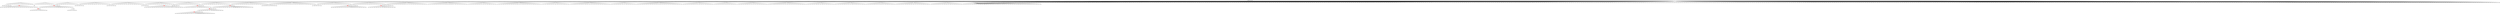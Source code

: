 digraph g {
	"59" -> "60";
	"60" [label="17"];
	"56" -> "57";
	"57" [color=indianred1, style=filled, label="27"];
	"55" -> "56";
	"56" [label="21"];
	"50" -> "51";
	"51" [color=indianred1, style=filled, label="48"];
	"49" -> "50";
	"50" [label="5"];
	"47" -> "48";
	"48" [label="33"];
	"46" -> "47";
	"47" [label="26"];
	"45" -> "46";
	"46" [label="42"];
	"45" -> "49";
	"49" [color=indianred1, style=filled, label="43"];
	"44" -> "45";
	"45" [label="48"];
	"42" -> "43";
	"43" [label="31"];
	"40" -> "41";
	"41" [label="45"];
	"37" -> "38";
	"38" [label="14"];
	"35" -> "36";
	"36" [color=indianred1, style=filled, label="11"];
	"34" -> "35";
	"35" [label="30"];
	"30" -> "31";
	"31" [color=indianred1, style=filled, label="9"];
	"29" -> "30";
	"30" [label="8"];
	"26" -> "27";
	"27" [color=indianred1, style=filled, label="4"];
	"25" -> "26";
	"26" [label="3"];
	"24" -> "25";
	"25" [color=indianred1, style=filled, label="38"];
	"23" -> "24";
	"24" [label="4"];
	"22" -> "23";
	"23" [color=indianred1, style=filled, label="16"];
	"21" -> "22";
	"22" [label="38"];
	"17" -> "18";
	"18" [label="39"];
	"11" -> "12";
	"12" [label="1"];
	"7" -> "8";
	"8" [color=indianred1, style=filled, label="46"];
	"6" -> "7";
	"7" [label="12"];
	"3" -> "4";
	"4" [color=indianred1, style=filled, label="13"];
	"2" -> "3";
	"3" [label="35"];
	"0" -> "1";
	"1" [label="44"];
	"0" -> "2";
	"2" [label="13"];
	"0" -> "5";
	"5" [label="28"];
	"0" -> "6";
	"6" [label="46"];
	"0" -> "9";
	"9" [label="19"];
	"0" -> "10";
	"10" [label="37"];
	"0" -> "11";
	"11" [label="22"];
	"0" -> "13";
	"13" [label="23"];
	"0" -> "14";
	"14" [label="34"];
	"0" -> "15";
	"15" [label="32"];
	"0" -> "16";
	"16" [label="24"];
	"0" -> "17";
	"17" [label="7"];
	"0" -> "19";
	"19" [label="20"];
	"0" -> "20";
	"20" [label="36"];
	"0" -> "21";
	"21" [label="16"];
	"0" -> "28";
	"28" [label="10"];
	"0" -> "29";
	"29" [label="9"];
	"0" -> "32";
	"32" [label="15"];
	"0" -> "33";
	"33" [label="6"];
	"0" -> "34";
	"34" [label="11"];
	"0" -> "37";
	"37" [label="41"];
	"0" -> "39";
	"39" [label="40"];
	"0" -> "40";
	"40" [label="25"];
	"0" -> "42";
	"42" [label="29"];
	"0" -> "44";
	"44" [label="43"];
	"0" -> "52";
	"52" [label="2"];
	"0" -> "53";
	"53" [label="49"];
	"0" -> "54";
	"54" [label="47"];
	"0" -> "55";
	"55" [label="27"];
	"0" -> "58";
	"58" [label="18"];
	"0" -> "59";
	"59" [label="50"];
	"0" [label="germline"];
	"0" -> "cell1";
	"cell1" [shape=box];
	"0" -> "cell2";
	"cell2" [shape=box];
	"49" -> "cell3";
	"cell3" [shape=box];
	"0" -> "cell4";
	"cell4" [shape=box];
	"20" -> "cell5";
	"cell5" [shape=box];
	"0" -> "cell6";
	"cell6" [shape=box];
	"13" -> "cell7";
	"cell7" [shape=box];
	"0" -> "cell8";
	"cell8" [shape=box];
	"0" -> "cell9";
	"cell9" [shape=box];
	"23" -> "cell10";
	"cell10" [shape=box];
	"10" -> "cell11";
	"cell11" [shape=box];
	"5" -> "cell12";
	"cell12" [shape=box];
	"9" -> "cell13";
	"cell13" [shape=box];
	"51" -> "cell14";
	"cell14" [shape=box];
	"0" -> "cell15";
	"cell15" [shape=box];
	"14" -> "cell16";
	"cell16" [shape=box];
	"34" -> "cell17";
	"cell17" [shape=box];
	"0" -> "cell18";
	"cell18" [shape=box];
	"53" -> "cell19";
	"cell19" [shape=box];
	"7" -> "cell20";
	"cell20" [shape=box];
	"0" -> "cell21";
	"cell21" [shape=box];
	"51" -> "cell22";
	"cell22" [shape=box];
	"0" -> "cell23";
	"cell23" [shape=box];
	"52" -> "cell24";
	"cell24" [shape=box];
	"0" -> "cell25";
	"cell25" [shape=box];
	"0" -> "cell26";
	"cell26" [shape=box];
	"0" -> "cell27";
	"cell27" [shape=box];
	"15" -> "cell28";
	"cell28" [shape=box];
	"0" -> "cell29";
	"cell29" [shape=box];
	"16" -> "cell30";
	"cell30" [shape=box];
	"39" -> "cell31";
	"cell31" [shape=box];
	"0" -> "cell32";
	"cell32" [shape=box];
	"33" -> "cell33";
	"cell33" [shape=box];
	"54" -> "cell34";
	"cell34" [shape=box];
	"0" -> "cell35";
	"cell35" [shape=box];
	"0" -> "cell36";
	"cell36" [shape=box];
	"0" -> "cell37";
	"cell37" [shape=box];
	"0" -> "cell38";
	"cell38" [shape=box];
	"0" -> "cell39";
	"cell39" [shape=box];
	"39" -> "cell40";
	"cell40" [shape=box];
	"37" -> "cell41";
	"cell41" [shape=box];
	"0" -> "cell42";
	"cell42" [shape=box];
	"0" -> "cell43";
	"cell43" [shape=box];
	"0" -> "cell44";
	"cell44" [shape=box];
	"0" -> "cell45";
	"cell45" [shape=box];
	"53" -> "cell46";
	"cell46" [shape=box];
	"0" -> "cell47";
	"cell47" [shape=box];
	"0" -> "cell48";
	"cell48" [shape=box];
	"0" -> "cell49";
	"cell49" [shape=box];
	"0" -> "cell50";
	"cell50" [shape=box];
	"0" -> "cell51";
	"cell51" [shape=box];
	"18" -> "cell52";
	"cell52" [shape=box];
	"43" -> "cell53";
	"cell53" [shape=box];
	"37" -> "cell54";
	"cell54" [shape=box];
	"58" -> "cell55";
	"cell55" [shape=box];
	"40" -> "cell56";
	"cell56" [shape=box];
	"0" -> "cell57";
	"cell57" [shape=box];
	"37" -> "cell58";
	"cell58" [shape=box];
	"0" -> "cell59";
	"cell59" [shape=box];
	"0" -> "cell60";
	"cell60" [shape=box];
	"31" -> "cell61";
	"cell61" [shape=box];
	"0" -> "cell62";
	"cell62" [shape=box];
	"0" -> "cell63";
	"cell63" [shape=box];
	"0" -> "cell64";
	"cell64" [shape=box];
	"8" -> "cell65";
	"cell65" [shape=box];
	"0" -> "cell66";
	"cell66" [shape=box];
	"29" -> "cell67";
	"cell67" [shape=box];
	"0" -> "cell68";
	"cell68" [shape=box];
	"0" -> "cell69";
	"cell69" [shape=box];
	"0" -> "cell70";
	"cell70" [shape=box];
	"0" -> "cell71";
	"cell71" [shape=box];
	"0" -> "cell72";
	"cell72" [shape=box];
	"0" -> "cell73";
	"cell73" [shape=box];
	"0" -> "cell74";
	"cell74" [shape=box];
	"17" -> "cell75";
	"cell75" [shape=box];
	"0" -> "cell76";
	"cell76" [shape=box];
	"33" -> "cell77";
	"cell77" [shape=box];
	"5" -> "cell78";
	"cell78" [shape=box];
	"15" -> "cell79";
	"cell79" [shape=box];
	"0" -> "cell80";
	"cell80" [shape=box];
	"0" -> "cell81";
	"cell81" [shape=box];
	"0" -> "cell82";
	"cell82" [shape=box];
	"0" -> "cell83";
	"cell83" [shape=box];
	"0" -> "cell84";
	"cell84" [shape=box];
	"0" -> "cell85";
	"cell85" [shape=box];
	"0" -> "cell86";
	"cell86" [shape=box];
	"36" -> "cell87";
	"cell87" [shape=box];
	"0" -> "cell88";
	"cell88" [shape=box];
	"0" -> "cell89";
	"cell89" [shape=box];
	"21" -> "cell90";
	"cell90" [shape=box];
	"36" -> "cell91";
	"cell91" [shape=box];
	"0" -> "cell92";
	"cell92" [shape=box];
	"31" -> "cell93";
	"cell93" [shape=box];
	"20" -> "cell94";
	"cell94" [shape=box];
	"57" -> "cell95";
	"cell95" [shape=box];
	"0" -> "cell96";
	"cell96" [shape=box];
	"0" -> "cell97";
	"cell97" [shape=box];
	"58" -> "cell98";
	"cell98" [shape=box];
	"0" -> "cell99";
	"cell99" [shape=box];
	"0" -> "cell100";
	"cell100" [shape=box];
	"0" -> "cell101";
	"cell101" [shape=box];
	"0" -> "cell102";
	"cell102" [shape=box];
	"29" -> "cell103";
	"cell103" [shape=box];
	"23" -> "cell104";
	"cell104" [shape=box];
	"0" -> "cell105";
	"cell105" [shape=box];
	"36" -> "cell106";
	"cell106" [shape=box];
	"13" -> "cell107";
	"cell107" [shape=box];
	"0" -> "cell108";
	"cell108" [shape=box];
	"54" -> "cell109";
	"cell109" [shape=box];
	"0" -> "cell110";
	"cell110" [shape=box];
	"0" -> "cell111";
	"cell111" [shape=box];
	"19" -> "cell112";
	"cell112" [shape=box];
	"0" -> "cell113";
	"cell113" [shape=box];
	"0" -> "cell114";
	"cell114" [shape=box];
	"55" -> "cell115";
	"cell115" [shape=box];
	"0" -> "cell116";
	"cell116" [shape=box];
	"0" -> "cell117";
	"cell117" [shape=box];
	"25" -> "cell118";
	"cell118" [shape=box];
	"0" -> "cell119";
	"cell119" [shape=box];
	"38" -> "cell120";
	"cell120" [shape=box];
	"0" -> "cell121";
	"cell121" [shape=box];
	"0" -> "cell122";
	"cell122" [shape=box];
	"0" -> "cell123";
	"cell123" [shape=box];
	"0" -> "cell124";
	"cell124" [shape=box];
	"59" -> "cell125";
	"cell125" [shape=box];
	"37" -> "cell126";
	"cell126" [shape=box];
	"4" -> "cell127";
	"cell127" [shape=box];
	"17" -> "cell128";
	"cell128" [shape=box];
	"52" -> "cell129";
	"cell129" [shape=box];
	"48" -> "cell130";
	"cell130" [shape=box];
	"0" -> "cell131";
	"cell131" [shape=box];
	"0" -> "cell132";
	"cell132" [shape=box];
	"0" -> "cell133";
	"cell133" [shape=box];
	"52" -> "cell134";
	"cell134" [shape=box];
	"0" -> "cell135";
	"cell135" [shape=box];
	"0" -> "cell136";
	"cell136" [shape=box];
	"33" -> "cell137";
	"cell137" [shape=box];
	"0" -> "cell138";
	"cell138" [shape=box];
	"0" -> "cell139";
	"cell139" [shape=box];
	"58" -> "cell140";
	"cell140" [shape=box];
	"57" -> "cell141";
	"cell141" [shape=box];
	"23" -> "cell142";
	"cell142" [shape=box];
	"0" -> "cell143";
	"cell143" [shape=box];
	"0" -> "cell144";
	"cell144" [shape=box];
	"15" -> "cell145";
	"cell145" [shape=box];
	"0" -> "cell146";
	"cell146" [shape=box];
	"36" -> "cell147";
	"cell147" [shape=box];
	"54" -> "cell148";
	"cell148" [shape=box];
	"6" -> "cell149";
	"cell149" [shape=box];
	"0" -> "cell150";
	"cell150" [shape=box];
	"0" -> "cell151";
	"cell151" [shape=box];
	"1" -> "cell152";
	"cell152" [shape=box];
	"53" -> "cell153";
	"cell153" [shape=box];
	"19" -> "cell154";
	"cell154" [shape=box];
	"0" -> "cell155";
	"cell155" [shape=box];
	"39" -> "cell156";
	"cell156" [shape=box];
	"0" -> "cell157";
	"cell157" [shape=box];
	"55" -> "cell158";
	"cell158" [shape=box];
	"0" -> "cell159";
	"cell159" [shape=box];
	"17" -> "cell160";
	"cell160" [shape=box];
	"0" -> "cell161";
	"cell161" [shape=box];
	"0" -> "cell162";
	"cell162" [shape=box];
	"0" -> "cell163";
	"cell163" [shape=box];
	"32" -> "cell164";
	"cell164" [shape=box];
	"0" -> "cell165";
	"cell165" [shape=box];
	"58" -> "cell166";
	"cell166" [shape=box];
	"58" -> "cell167";
	"cell167" [shape=box];
	"19" -> "cell168";
	"cell168" [shape=box];
	"49" -> "cell169";
	"cell169" [shape=box];
	"21" -> "cell170";
	"cell170" [shape=box];
	"58" -> "cell171";
	"cell171" [shape=box];
	"0" -> "cell172";
	"cell172" [shape=box];
	"0" -> "cell173";
	"cell173" [shape=box];
	"1" -> "cell174";
	"cell174" [shape=box];
	"0" -> "cell175";
	"cell175" [shape=box];
	"1" -> "cell176";
	"cell176" [shape=box];
	"10" -> "cell177";
	"cell177" [shape=box];
	"0" -> "cell178";
	"cell178" [shape=box];
	"0" -> "cell179";
	"cell179" [shape=box];
	"57" -> "cell180";
	"cell180" [shape=box];
	"28" -> "cell181";
	"cell181" [shape=box];
	"0" -> "cell182";
	"cell182" [shape=box];
	"4" -> "cell183";
	"cell183" [shape=box];
	"54" -> "cell184";
	"cell184" [shape=box];
	"0" -> "cell185";
	"cell185" [shape=box];
	"37" -> "cell186";
	"cell186" [shape=box];
	"49" -> "cell187";
	"cell187" [shape=box];
	"58" -> "cell188";
	"cell188" [shape=box];
	"0" -> "cell189";
	"cell189" [shape=box];
	"40" -> "cell190";
	"cell190" [shape=box];
	"57" -> "cell191";
	"cell191" [shape=box];
	"21" -> "cell192";
	"cell192" [shape=box];
	"16" -> "cell193";
	"cell193" [shape=box];
	"0" -> "cell194";
	"cell194" [shape=box];
	"0" -> "cell195";
	"cell195" [shape=box];
	"0" -> "cell196";
	"cell196" [shape=box];
	"0" -> "cell197";
	"cell197" [shape=box];
	"0" -> "cell198";
	"cell198" [shape=box];
	"15" -> "cell199";
	"cell199" [shape=box];
	"43" -> "cell200";
	"cell200" [shape=box];
	"21" -> "cell201";
	"cell201" [shape=box];
	"0" -> "cell202";
	"cell202" [shape=box];
	"0" -> "cell203";
	"cell203" [shape=box];
	"41" -> "cell204";
	"cell204" [shape=box];
	"20" -> "cell205";
	"cell205" [shape=box];
	"52" -> "cell206";
	"cell206" [shape=box];
	"0" -> "cell207";
	"cell207" [shape=box];
	"0" -> "cell208";
	"cell208" [shape=box];
	"60" -> "cell209";
	"cell209" [shape=box];
	"9" -> "cell210";
	"cell210" [shape=box];
	"10" -> "cell211";
	"cell211" [shape=box];
	"0" -> "cell212";
	"cell212" [shape=box];
	"0" -> "cell213";
	"cell213" [shape=box];
	"2" -> "cell214";
	"cell214" [shape=box];
	"54" -> "cell215";
	"cell215" [shape=box];
	"0" -> "cell216";
	"cell216" [shape=box];
	"0" -> "cell217";
	"cell217" [shape=box];
	"41" -> "cell218";
	"cell218" [shape=box];
	"33" -> "cell219";
	"cell219" [shape=box];
	"0" -> "cell220";
	"cell220" [shape=box];
	"0" -> "cell221";
	"cell221" [shape=box];
	"31" -> "cell222";
	"cell222" [shape=box];
	"27" -> "cell223";
	"cell223" [shape=box];
	"15" -> "cell224";
	"cell224" [shape=box];
	"0" -> "cell225";
	"cell225" [shape=box];
	"0" -> "cell226";
	"cell226" [shape=box];
	"4" -> "cell227";
	"cell227" [shape=box];
	"0" -> "cell228";
	"cell228" [shape=box];
	"5" -> "cell229";
	"cell229" [shape=box];
	"0" -> "cell230";
	"cell230" [shape=box];
	"9" -> "cell231";
	"cell231" [shape=box];
	"55" -> "cell232";
	"cell232" [shape=box];
	"55" -> "cell233";
	"cell233" [shape=box];
	"40" -> "cell234";
	"cell234" [shape=box];
	"13" -> "cell235";
	"cell235" [shape=box];
	"27" -> "cell236";
	"cell236" [shape=box];
	"0" -> "cell237";
	"cell237" [shape=box];
	"0" -> "cell238";
	"cell238" [shape=box];
	"0" -> "cell239";
	"cell239" [shape=box];
	"0" -> "cell240";
	"cell240" [shape=box];
	"0" -> "cell241";
	"cell241" [shape=box];
	"16" -> "cell242";
	"cell242" [shape=box];
	"1" -> "cell243";
	"cell243" [shape=box];
	"60" -> "cell244";
	"cell244" [shape=box];
	"0" -> "cell245";
	"cell245" [shape=box];
	"0" -> "cell246";
	"cell246" [shape=box];
	"14" -> "cell247";
	"cell247" [shape=box];
	"0" -> "cell248";
	"cell248" [shape=box];
	"33" -> "cell249";
	"cell249" [shape=box];
	"0" -> "cell250";
	"cell250" [shape=box];
	"0" -> "cell251";
	"cell251" [shape=box];
	"19" -> "cell252";
	"cell252" [shape=box];
	"44" -> "cell253";
	"cell253" [shape=box];
	"57" -> "cell254";
	"cell254" [shape=box];
	"1" -> "cell255";
	"cell255" [shape=box];
	"34" -> "cell256";
	"cell256" [shape=box];
	"0" -> "cell257";
	"cell257" [shape=box];
	"8" -> "cell258";
	"cell258" [shape=box];
	"33" -> "cell259";
	"cell259" [shape=box];
	"0" -> "cell260";
	"cell260" [shape=box];
	"41" -> "cell261";
	"cell261" [shape=box];
	"0" -> "cell262";
	"cell262" [shape=box];
	"0" -> "cell263";
	"cell263" [shape=box];
	"28" -> "cell264";
	"cell264" [shape=box];
	"8" -> "cell265";
	"cell265" [shape=box];
	"0" -> "cell266";
	"cell266" [shape=box];
	"57" -> "cell267";
	"cell267" [shape=box];
	"0" -> "cell268";
	"cell268" [shape=box];
	"40" -> "cell269";
	"cell269" [shape=box];
	"0" -> "cell270";
	"cell270" [shape=box];
	"0" -> "cell271";
	"cell271" [shape=box];
	"0" -> "cell272";
	"cell272" [shape=box];
	"33" -> "cell273";
	"cell273" [shape=box];
	"27" -> "cell274";
	"cell274" [shape=box];
	"0" -> "cell275";
	"cell275" [shape=box];
	"0" -> "cell276";
	"cell276" [shape=box];
	"28" -> "cell277";
	"cell277" [shape=box];
	"0" -> "cell278";
	"cell278" [shape=box];
	"1" -> "cell279";
	"cell279" [shape=box];
	"50" -> "cell280";
	"cell280" [shape=box];
	"0" -> "cell281";
	"cell281" [shape=box];
	"0" -> "cell282";
	"cell282" [shape=box];
	"19" -> "cell283";
	"cell283" [shape=box];
	"0" -> "cell284";
	"cell284" [shape=box];
	"8" -> "cell285";
	"cell285" [shape=box];
	"53" -> "cell286";
	"cell286" [shape=box];
	"51" -> "cell287";
	"cell287" [shape=box];
	"0" -> "cell288";
	"cell288" [shape=box];
	"0" -> "cell289";
	"cell289" [shape=box];
	"0" -> "cell290";
	"cell290" [shape=box];
	"0" -> "cell291";
	"cell291" [shape=box];
	"19" -> "cell292";
	"cell292" [shape=box];
	"0" -> "cell293";
	"cell293" [shape=box];
	"9" -> "cell294";
	"cell294" [shape=box];
	"0" -> "cell295";
	"cell295" [shape=box];
	"56" -> "cell296";
	"cell296" [shape=box];
	"32" -> "cell297";
	"cell297" [shape=box];
	"0" -> "cell298";
	"cell298" [shape=box];
	"58" -> "cell299";
	"cell299" [shape=box];
	"51" -> "cell300";
	"cell300" [shape=box];
	"0" -> "cell301";
	"cell301" [shape=box];
	"0" -> "cell302";
	"cell302" [shape=box];
	"0" -> "cell303";
	"cell303" [shape=box];
	"0" -> "cell304";
	"cell304" [shape=box];
	"11" -> "cell305";
	"cell305" [shape=box];
	"0" -> "cell306";
	"cell306" [shape=box];
	"0" -> "cell307";
	"cell307" [shape=box];
	"0" -> "cell308";
	"cell308" [shape=box];
	"44" -> "cell309";
	"cell309" [shape=box];
	"0" -> "cell310";
	"cell310" [shape=box];
	"2" -> "cell311";
	"cell311" [shape=box];
	"0" -> "cell312";
	"cell312" [shape=box];
	"0" -> "cell313";
	"cell313" [shape=box];
	"33" -> "cell314";
	"cell314" [shape=box];
	"0" -> "cell315";
	"cell315" [shape=box];
	"0" -> "cell316";
	"cell316" [shape=box];
	"0" -> "cell317";
	"cell317" [shape=box];
	"0" -> "cell318";
	"cell318" [shape=box];
	"0" -> "cell319";
	"cell319" [shape=box];
	"11" -> "cell320";
	"cell320" [shape=box];
	"16" -> "cell321";
	"cell321" [shape=box];
	"5" -> "cell322";
	"cell322" [shape=box];
	"53" -> "cell323";
	"cell323" [shape=box];
	"0" -> "cell324";
	"cell324" [shape=box];
	"0" -> "cell325";
	"cell325" [shape=box];
	"11" -> "cell326";
	"cell326" [shape=box];
	"32" -> "cell327";
	"cell327" [shape=box];
	"36" -> "cell328";
	"cell328" [shape=box];
	"0" -> "cell329";
	"cell329" [shape=box];
	"0" -> "cell330";
	"cell330" [shape=box];
	"51" -> "cell331";
	"cell331" [shape=box];
	"37" -> "cell332";
	"cell332" [shape=box];
	"0" -> "cell333";
	"cell333" [shape=box];
	"42" -> "cell334";
	"cell334" [shape=box];
	"0" -> "cell335";
	"cell335" [shape=box];
	"10" -> "cell336";
	"cell336" [shape=box];
	"0" -> "cell337";
	"cell337" [shape=box];
	"17" -> "cell338";
	"cell338" [shape=box];
	"0" -> "cell339";
	"cell339" [shape=box];
	"0" -> "cell340";
	"cell340" [shape=box];
	"0" -> "cell341";
	"cell341" [shape=box];
	"0" -> "cell342";
	"cell342" [shape=box];
	"0" -> "cell343";
	"cell343" [shape=box];
	"39" -> "cell344";
	"cell344" [shape=box];
	"0" -> "cell345";
	"cell345" [shape=box];
	"0" -> "cell346";
	"cell346" [shape=box];
	"0" -> "cell347";
	"cell347" [shape=box];
	"17" -> "cell348";
	"cell348" [shape=box];
	"0" -> "cell349";
	"cell349" [shape=box];
	"37" -> "cell350";
	"cell350" [shape=box];
	"0" -> "cell351";
	"cell351" [shape=box];
	"0" -> "cell352";
	"cell352" [shape=box];
	"11" -> "cell353";
	"cell353" [shape=box];
	"0" -> "cell354";
	"cell354" [shape=box];
	"43" -> "cell355";
	"cell355" [shape=box];
	"0" -> "cell356";
	"cell356" [shape=box];
	"0" -> "cell357";
	"cell357" [shape=box];
	"28" -> "cell358";
	"cell358" [shape=box];
	"0" -> "cell359";
	"cell359" [shape=box];
	"0" -> "cell360";
	"cell360" [shape=box];
	"13" -> "cell361";
	"cell361" [shape=box];
	"0" -> "cell362";
	"cell362" [shape=box];
	"0" -> "cell363";
	"cell363" [shape=box];
	"27" -> "cell364";
	"cell364" [shape=box];
	"39" -> "cell365";
	"cell365" [shape=box];
	"59" -> "cell366";
	"cell366" [shape=box];
	"0" -> "cell367";
	"cell367" [shape=box];
	"44" -> "cell368";
	"cell368" [shape=box];
	"42" -> "cell369";
	"cell369" [shape=box];
	"0" -> "cell370";
	"cell370" [shape=box];
	"0" -> "cell371";
	"cell371" [shape=box];
	"6" -> "cell372";
	"cell372" [shape=box];
	"0" -> "cell373";
	"cell373" [shape=box];
	"0" -> "cell374";
	"cell374" [shape=box];
	"35" -> "cell375";
	"cell375" [shape=box];
	"0" -> "cell376";
	"cell376" [shape=box];
	"29" -> "cell377";
	"cell377" [shape=box];
	"0" -> "cell378";
	"cell378" [shape=box];
	"0" -> "cell379";
	"cell379" [shape=box];
	"23" -> "cell380";
	"cell380" [shape=box];
	"14" -> "cell381";
	"cell381" [shape=box];
	"0" -> "cell382";
	"cell382" [shape=box];
	"0" -> "cell383";
	"cell383" [shape=box];
	"0" -> "cell384";
	"cell384" [shape=box];
	"0" -> "cell385";
	"cell385" [shape=box];
	"0" -> "cell386";
	"cell386" [shape=box];
	"58" -> "cell387";
	"cell387" [shape=box];
	"29" -> "cell388";
	"cell388" [shape=box];
	"0" -> "cell389";
	"cell389" [shape=box];
	"37" -> "cell390";
	"cell390" [shape=box];
	"0" -> "cell391";
	"cell391" [shape=box];
	"17" -> "cell392";
	"cell392" [shape=box];
	"0" -> "cell393";
	"cell393" [shape=box];
	"1" -> "cell394";
	"cell394" [shape=box];
	"0" -> "cell395";
	"cell395" [shape=box];
	"8" -> "cell396";
	"cell396" [shape=box];
	"0" -> "cell397";
	"cell397" [shape=box];
	"0" -> "cell398";
	"cell398" [shape=box];
	"0" -> "cell399";
	"cell399" [shape=box];
	"8" -> "cell400";
	"cell400" [shape=box];
	"0" -> "cell401";
	"cell401" [shape=box];
	"21" -> "cell402";
	"cell402" [shape=box];
	"0" -> "cell403";
	"cell403" [shape=box];
	"2" -> "cell404";
	"cell404" [shape=box];
	"36" -> "cell405";
	"cell405" [shape=box];
	"14" -> "cell406";
	"cell406" [shape=box];
	"1" -> "cell407";
	"cell407" [shape=box];
	"0" -> "cell408";
	"cell408" [shape=box];
	"0" -> "cell409";
	"cell409" [shape=box];
	"30" -> "cell410";
	"cell410" [shape=box];
	"31" -> "cell411";
	"cell411" [shape=box];
	"0" -> "cell412";
	"cell412" [shape=box];
	"11" -> "cell413";
	"cell413" [shape=box];
	"0" -> "cell414";
	"cell414" [shape=box];
	"60" -> "cell415";
	"cell415" [shape=box];
	"0" -> "cell416";
	"cell416" [shape=box];
	"52" -> "cell417";
	"cell417" [shape=box];
	"23" -> "cell418";
	"cell418" [shape=box];
	"20" -> "cell419";
	"cell419" [shape=box];
	"0" -> "cell420";
	"cell420" [shape=box];
	"2" -> "cell421";
	"cell421" [shape=box];
	"0" -> "cell422";
	"cell422" [shape=box];
	"59" -> "cell423";
	"cell423" [shape=box];
	"0" -> "cell424";
	"cell424" [shape=box];
	"0" -> "cell425";
	"cell425" [shape=box];
	"36" -> "cell426";
	"cell426" [shape=box];
	"33" -> "cell427";
	"cell427" [shape=box];
	"23" -> "cell428";
	"cell428" [shape=box];
	"59" -> "cell429";
	"cell429" [shape=box];
	"0" -> "cell430";
	"cell430" [shape=box];
	"0" -> "cell431";
	"cell431" [shape=box];
	"58" -> "cell432";
	"cell432" [shape=box];
	"0" -> "cell433";
	"cell433" [shape=box];
	"58" -> "cell434";
	"cell434" [shape=box];
	"40" -> "cell435";
	"cell435" [shape=box];
	"19" -> "cell436";
	"cell436" [shape=box];
	"0" -> "cell437";
	"cell437" [shape=box];
	"34" -> "cell438";
	"cell438" [shape=box];
	"0" -> "cell439";
	"cell439" [shape=box];
	"27" -> "cell440";
	"cell440" [shape=box];
	"40" -> "cell441";
	"cell441" [shape=box];
	"53" -> "cell442";
	"cell442" [shape=box];
	"39" -> "cell443";
	"cell443" [shape=box];
	"0" -> "cell444";
	"cell444" [shape=box];
	"19" -> "cell445";
	"cell445" [shape=box];
	"9" -> "cell446";
	"cell446" [shape=box];
	"0" -> "cell447";
	"cell447" [shape=box];
	"17" -> "cell448";
	"cell448" [shape=box];
	"37" -> "cell449";
	"cell449" [shape=box];
	"0" -> "cell450";
	"cell450" [shape=box];
	"39" -> "cell451";
	"cell451" [shape=box];
	"32" -> "cell452";
	"cell452" [shape=box];
	"0" -> "cell453";
	"cell453" [shape=box];
	"0" -> "cell454";
	"cell454" [shape=box];
	"52" -> "cell455";
	"cell455" [shape=box];
	"39" -> "cell456";
	"cell456" [shape=box];
	"0" -> "cell457";
	"cell457" [shape=box];
	"0" -> "cell458";
	"cell458" [shape=box];
	"20" -> "cell459";
	"cell459" [shape=box];
	"55" -> "cell460";
	"cell460" [shape=box];
	"13" -> "cell461";
	"cell461" [shape=box];
	"0" -> "cell462";
	"cell462" [shape=box];
	"0" -> "cell463";
	"cell463" [shape=box];
	"17" -> "cell464";
	"cell464" [shape=box];
	"0" -> "cell465";
	"cell465" [shape=box];
	"0" -> "cell466";
	"cell466" [shape=box];
	"0" -> "cell467";
	"cell467" [shape=box];
	"0" -> "cell468";
	"cell468" [shape=box];
	"0" -> "cell469";
	"cell469" [shape=box];
	"37" -> "cell470";
	"cell470" [shape=box];
	"0" -> "cell471";
	"cell471" [shape=box];
	"0" -> "cell472";
	"cell472" [shape=box];
	"0" -> "cell473";
	"cell473" [shape=box];
	"8" -> "cell474";
	"cell474" [shape=box];
	"0" -> "cell475";
	"cell475" [shape=box];
	"0" -> "cell476";
	"cell476" [shape=box];
	"0" -> "cell477";
	"cell477" [shape=box];
	"43" -> "cell478";
	"cell478" [shape=box];
	"0" -> "cell479";
	"cell479" [shape=box];
	"0" -> "cell480";
	"cell480" [shape=box];
	"0" -> "cell481";
	"cell481" [shape=box];
	"17" -> "cell482";
	"cell482" [shape=box];
	"0" -> "cell483";
	"cell483" [shape=box];
	"17" -> "cell484";
	"cell484" [shape=box];
	"28" -> "cell485";
	"cell485" [shape=box];
	"0" -> "cell486";
	"cell486" [shape=box];
	"40" -> "cell487";
	"cell487" [shape=box];
	"0" -> "cell488";
	"cell488" [shape=box];
	"0" -> "cell489";
	"cell489" [shape=box];
	"0" -> "cell490";
	"cell490" [shape=box];
	"15" -> "cell491";
	"cell491" [shape=box];
	"7" -> "cell492";
	"cell492" [shape=box];
	"0" -> "cell493";
	"cell493" [shape=box];
	"18" -> "cell494";
	"cell494" [shape=box];
	"0" -> "cell495";
	"cell495" [shape=box];
	"3" -> "cell496";
	"cell496" [shape=box];
	"1" -> "cell497";
	"cell497" [shape=box];
	"0" -> "cell498";
	"cell498" [shape=box];
	"52" -> "cell499";
	"cell499" [shape=box];
	"44" -> "cell500";
	"cell500" [shape=box];
	"44" -> "cell501";
	"cell501" [shape=box];
	"30" -> "cell502";
	"cell502" [shape=box];
	"0" -> "cell503";
	"cell503" [shape=box];
	"2" -> "cell504";
	"cell504" [shape=box];
	"52" -> "cell505";
	"cell505" [shape=box];
	"0" -> "cell506";
	"cell506" [shape=box];
	"0" -> "cell507";
	"cell507" [shape=box];
	"34" -> "cell508";
	"cell508" [shape=box];
	"42" -> "cell509";
	"cell509" [shape=box];
	"0" -> "cell510";
	"cell510" [shape=box];
	"15" -> "cell511";
	"cell511" [shape=box];
	"40" -> "cell512";
	"cell512" [shape=box];
	"0" -> "cell513";
	"cell513" [shape=box];
	"0" -> "cell514";
	"cell514" [shape=box];
	"2" -> "cell515";
	"cell515" [shape=box];
	"0" -> "cell516";
	"cell516" [shape=box];
	"32" -> "cell517";
	"cell517" [shape=box];
	"21" -> "cell518";
	"cell518" [shape=box];
	"0" -> "cell519";
	"cell519" [shape=box];
	"0" -> "cell520";
	"cell520" [shape=box];
	"0" -> "cell521";
	"cell521" [shape=box];
	"0" -> "cell522";
	"cell522" [shape=box];
	"0" -> "cell523";
	"cell523" [shape=box];
	"0" -> "cell524";
	"cell524" [shape=box];
	"52" -> "cell525";
	"cell525" [shape=box];
	"0" -> "cell526";
	"cell526" [shape=box];
	"59" -> "cell527";
	"cell527" [shape=box];
	"0" -> "cell528";
	"cell528" [shape=box];
	"16" -> "cell529";
	"cell529" [shape=box];
	"3" -> "cell530";
	"cell530" [shape=box];
	"6" -> "cell531";
	"cell531" [shape=box];
	"15" -> "cell532";
	"cell532" [shape=box];
	"0" -> "cell533";
	"cell533" [shape=box];
	"28" -> "cell534";
	"cell534" [shape=box];
	"14" -> "cell535";
	"cell535" [shape=box];
	"0" -> "cell536";
	"cell536" [shape=box];
	"0" -> "cell537";
	"cell537" [shape=box];
	"0" -> "cell538";
	"cell538" [shape=box];
	"34" -> "cell539";
	"cell539" [shape=box];
	"0" -> "cell540";
	"cell540" [shape=box];
	"0" -> "cell541";
	"cell541" [shape=box];
	"0" -> "cell542";
	"cell542" [shape=box];
	"31" -> "cell543";
	"cell543" [shape=box];
	"57" -> "cell544";
	"cell544" [shape=box];
	"0" -> "cell545";
	"cell545" [shape=box];
	"0" -> "cell546";
	"cell546" [shape=box];
	"0" -> "cell547";
	"cell547" [shape=box];
	"37" -> "cell548";
	"cell548" [shape=box];
	"0" -> "cell549";
	"cell549" [shape=box];
	"32" -> "cell550";
	"cell550" [shape=box];
	"0" -> "cell551";
	"cell551" [shape=box];
	"27" -> "cell552";
	"cell552" [shape=box];
	"0" -> "cell553";
	"cell553" [shape=box];
	"57" -> "cell554";
	"cell554" [shape=box];
	"0" -> "cell555";
	"cell555" [shape=box];
	"0" -> "cell556";
	"cell556" [shape=box];
	"32" -> "cell557";
	"cell557" [shape=box];
	"2" -> "cell558";
	"cell558" [shape=box];
	"1" -> "cell559";
	"cell559" [shape=box];
	"34" -> "cell560";
	"cell560" [shape=box];
	"14" -> "cell561";
	"cell561" [shape=box];
	"13" -> "cell562";
	"cell562" [shape=box];
	"0" -> "cell563";
	"cell563" [shape=box];
	"20" -> "cell564";
	"cell564" [shape=box];
	"0" -> "cell565";
	"cell565" [shape=box];
	"0" -> "cell566";
	"cell566" [shape=box];
	"0" -> "cell567";
	"cell567" [shape=box];
	"58" -> "cell568";
	"cell568" [shape=box];
	"0" -> "cell569";
	"cell569" [shape=box];
	"53" -> "cell570";
	"cell570" [shape=box];
	"0" -> "cell571";
	"cell571" [shape=box];
	"0" -> "cell572";
	"cell572" [shape=box];
	"3" -> "cell573";
	"cell573" [shape=box];
	"9" -> "cell574";
	"cell574" [shape=box];
	"0" -> "cell575";
	"cell575" [shape=box];
	"0" -> "cell576";
	"cell576" [shape=box];
	"42" -> "cell577";
	"cell577" [shape=box];
	"8" -> "cell578";
	"cell578" [shape=box];
	"0" -> "cell579";
	"cell579" [shape=box];
	"54" -> "cell580";
	"cell580" [shape=box];
	"9" -> "cell581";
	"cell581" [shape=box];
	"40" -> "cell582";
	"cell582" [shape=box];
	"0" -> "cell583";
	"cell583" [shape=box];
	"1" -> "cell584";
	"cell584" [shape=box];
	"0" -> "cell585";
	"cell585" [shape=box];
	"25" -> "cell586";
	"cell586" [shape=box];
	"11" -> "cell587";
	"cell587" [shape=box];
	"0" -> "cell588";
	"cell588" [shape=box];
	"51" -> "cell589";
	"cell589" [shape=box];
	"0" -> "cell590";
	"cell590" [shape=box];
	"11" -> "cell591";
	"cell591" [shape=box];
	"34" -> "cell592";
	"cell592" [shape=box];
	"0" -> "cell593";
	"cell593" [shape=box];
	"0" -> "cell594";
	"cell594" [shape=box];
	"0" -> "cell595";
	"cell595" [shape=box];
	"1" -> "cell596";
	"cell596" [shape=box];
	"0" -> "cell597";
	"cell597" [shape=box];
	"0" -> "cell598";
	"cell598" [shape=box];
	"29" -> "cell599";
	"cell599" [shape=box];
	"0" -> "cell600";
	"cell600" [shape=box];
	"31" -> "cell601";
	"cell601" [shape=box];
	"10" -> "cell602";
	"cell602" [shape=box];
	"5" -> "cell603";
	"cell603" [shape=box];
	"0" -> "cell604";
	"cell604" [shape=box];
	"0" -> "cell605";
	"cell605" [shape=box];
	"2" -> "cell606";
	"cell606" [shape=box];
	"0" -> "cell607";
	"cell607" [shape=box];
	"0" -> "cell608";
	"cell608" [shape=box];
	"0" -> "cell609";
	"cell609" [shape=box];
	"0" -> "cell610";
	"cell610" [shape=box];
	"0" -> "cell611";
	"cell611" [shape=box];
	"23" -> "cell612";
	"cell612" [shape=box];
	"0" -> "cell613";
	"cell613" [shape=box];
	"36" -> "cell614";
	"cell614" [shape=box];
	"37" -> "cell615";
	"cell615" [shape=box];
	"25" -> "cell616";
	"cell616" [shape=box];
	"0" -> "cell617";
	"cell617" [shape=box];
	"0" -> "cell618";
	"cell618" [shape=box];
	"0" -> "cell619";
	"cell619" [shape=box];
	"21" -> "cell620";
	"cell620" [shape=box];
	"36" -> "cell621";
	"cell621" [shape=box];
	"32" -> "cell622";
	"cell622" [shape=box];
	"0" -> "cell623";
	"cell623" [shape=box];
	"11" -> "cell624";
	"cell624" [shape=box];
	"18" -> "cell625";
	"cell625" [shape=box];
	"0" -> "cell626";
	"cell626" [shape=box];
	"49" -> "cell627";
	"cell627" [shape=box];
	"48" -> "cell628";
	"cell628" [shape=box];
	"16" -> "cell629";
	"cell629" [shape=box];
	"9" -> "cell630";
	"cell630" [shape=box];
	"36" -> "cell631";
	"cell631" [shape=box];
	"4" -> "cell632";
	"cell632" [shape=box];
	"42" -> "cell633";
	"cell633" [shape=box];
	"0" -> "cell634";
	"cell634" [shape=box];
	"58" -> "cell635";
	"cell635" [shape=box];
	"5" -> "cell636";
	"cell636" [shape=box];
	"44" -> "cell637";
	"cell637" [shape=box];
	"0" -> "cell638";
	"cell638" [shape=box];
	"4" -> "cell639";
	"cell639" [shape=box];
	"15" -> "cell640";
	"cell640" [shape=box];
	"0" -> "cell641";
	"cell641" [shape=box];
	"0" -> "cell642";
	"cell642" [shape=box];
	"0" -> "cell643";
	"cell643" [shape=box];
	"14" -> "cell644";
	"cell644" [shape=box];
	"11" -> "cell645";
	"cell645" [shape=box];
	"21" -> "cell646";
	"cell646" [shape=box];
	"0" -> "cell647";
	"cell647" [shape=box];
	"0" -> "cell648";
	"cell648" [shape=box];
	"5" -> "cell649";
	"cell649" [shape=box];
	"17" -> "cell650";
	"cell650" [shape=box];
	"37" -> "cell651";
	"cell651" [shape=box];
	"39" -> "cell652";
	"cell652" [shape=box];
	"36" -> "cell653";
	"cell653" [shape=box];
	"52" -> "cell654";
	"cell654" [shape=box];
	"0" -> "cell655";
	"cell655" [shape=box];
	"54" -> "cell656";
	"cell656" [shape=box];
	"6" -> "cell657";
	"cell657" [shape=box];
	"0" -> "cell658";
	"cell658" [shape=box];
	"27" -> "cell659";
	"cell659" [shape=box];
	"0" -> "cell660";
	"cell660" [shape=box];
	"23" -> "cell661";
	"cell661" [shape=box];
	"0" -> "cell662";
	"cell662" [shape=box];
	"0" -> "cell663";
	"cell663" [shape=box];
	"28" -> "cell664";
	"cell664" [shape=box];
	"23" -> "cell665";
	"cell665" [shape=box];
	"13" -> "cell666";
	"cell666" [shape=box];
	"0" -> "cell667";
	"cell667" [shape=box];
	"53" -> "cell668";
	"cell668" [shape=box];
	"2" -> "cell669";
	"cell669" [shape=box];
	"0" -> "cell670";
	"cell670" [shape=box];
	"0" -> "cell671";
	"cell671" [shape=box];
	"0" -> "cell672";
	"cell672" [shape=box];
	"54" -> "cell673";
	"cell673" [shape=box];
	"0" -> "cell674";
	"cell674" [shape=box];
	"0" -> "cell675";
	"cell675" [shape=box];
	"0" -> "cell676";
	"cell676" [shape=box];
	"0" -> "cell677";
	"cell677" [shape=box];
	"20" -> "cell678";
	"cell678" [shape=box];
	"9" -> "cell679";
	"cell679" [shape=box];
	"42" -> "cell680";
	"cell680" [shape=box];
	"9" -> "cell681";
	"cell681" [shape=box];
	"17" -> "cell682";
	"cell682" [shape=box];
	"0" -> "cell683";
	"cell683" [shape=box];
	"8" -> "cell684";
	"cell684" [shape=box];
	"9" -> "cell685";
	"cell685" [shape=box];
	"29" -> "cell686";
	"cell686" [shape=box];
	"4" -> "cell687";
	"cell687" [shape=box];
	"11" -> "cell688";
	"cell688" [shape=box];
	"1" -> "cell689";
	"cell689" [shape=box];
	"0" -> "cell690";
	"cell690" [shape=box];
	"0" -> "cell691";
	"cell691" [shape=box];
	"0" -> "cell692";
	"cell692" [shape=box];
	"0" -> "cell693";
	"cell693" [shape=box];
	"0" -> "cell694";
	"cell694" [shape=box];
	"0" -> "cell695";
	"cell695" [shape=box];
	"0" -> "cell696";
	"cell696" [shape=box];
	"26" -> "cell697";
	"cell697" [shape=box];
	"11" -> "cell698";
	"cell698" [shape=box];
	"0" -> "cell699";
	"cell699" [shape=box];
	"0" -> "cell700";
	"cell700" [shape=box];
	"0" -> "cell701";
	"cell701" [shape=box];
	"44" -> "cell702";
	"cell702" [shape=box];
	"28" -> "cell703";
	"cell703" [shape=box];
	"18" -> "cell704";
	"cell704" [shape=box];
	"57" -> "cell705";
	"cell705" [shape=box];
	"17" -> "cell706";
	"cell706" [shape=box];
	"0" -> "cell707";
	"cell707" [shape=box];
	"28" -> "cell708";
	"cell708" [shape=box];
	"6" -> "cell709";
	"cell709" [shape=box];
	"0" -> "cell710";
	"cell710" [shape=box];
	"0" -> "cell711";
	"cell711" [shape=box];
	"14" -> "cell712";
	"cell712" [shape=box];
	"0" -> "cell713";
	"cell713" [shape=box];
	"12" -> "cell714";
	"cell714" [shape=box];
	"0" -> "cell715";
	"cell715" [shape=box];
	"0" -> "cell716";
	"cell716" [shape=box];
	"7" -> "cell717";
	"cell717" [shape=box];
	"0" -> "cell718";
	"cell718" [shape=box];
	"13" -> "cell719";
	"cell719" [shape=box];
	"0" -> "cell720";
	"cell720" [shape=box];
	"0" -> "cell721";
	"cell721" [shape=box];
	"52" -> "cell722";
	"cell722" [shape=box];
	"5" -> "cell723";
	"cell723" [shape=box];
	"2" -> "cell724";
	"cell724" [shape=box];
	"6" -> "cell725";
	"cell725" [shape=box];
	"20" -> "cell726";
	"cell726" [shape=box];
	"2" -> "cell727";
	"cell727" [shape=box];
	"0" -> "cell728";
	"cell728" [shape=box];
	"0" -> "cell729";
	"cell729" [shape=box];
	"58" -> "cell730";
	"cell730" [shape=box];
	"0" -> "cell731";
	"cell731" [shape=box];
	"0" -> "cell732";
	"cell732" [shape=box];
	"0" -> "cell733";
	"cell733" [shape=box];
	"0" -> "cell734";
	"cell734" [shape=box];
	"0" -> "cell735";
	"cell735" [shape=box];
	"0" -> "cell736";
	"cell736" [shape=box];
	"0" -> "cell737";
	"cell737" [shape=box];
	"0" -> "cell738";
	"cell738" [shape=box];
	"0" -> "cell739";
	"cell739" [shape=box];
	"44" -> "cell740";
	"cell740" [shape=box];
	"0" -> "cell741";
	"cell741" [shape=box];
	"0" -> "cell742";
	"cell742" [shape=box];
	"9" -> "cell743";
	"cell743" [shape=box];
	"0" -> "cell744";
	"cell744" [shape=box];
	"0" -> "cell745";
	"cell745" [shape=box];
	"38" -> "cell746";
	"cell746" [shape=box];
	"39" -> "cell747";
	"cell747" [shape=box];
	"49" -> "cell748";
	"cell748" [shape=box];
	"3" -> "cell749";
	"cell749" [shape=box];
	"0" -> "cell750";
	"cell750" [shape=box];
	"0" -> "cell751";
	"cell751" [shape=box];
	"0" -> "cell752";
	"cell752" [shape=box];
	"10" -> "cell753";
	"cell753" [shape=box];
	"44" -> "cell754";
	"cell754" [shape=box];
	"0" -> "cell755";
	"cell755" [shape=box];
	"21" -> "cell756";
	"cell756" [shape=box];
	"9" -> "cell757";
	"cell757" [shape=box];
	"0" -> "cell758";
	"cell758" [shape=box];
	"0" -> "cell759";
	"cell759" [shape=box];
	"5" -> "cell760";
	"cell760" [shape=box];
	"0" -> "cell761";
	"cell761" [shape=box];
	"58" -> "cell762";
	"cell762" [shape=box];
	"18" -> "cell763";
	"cell763" [shape=box];
	"0" -> "cell764";
	"cell764" [shape=box];
	"11" -> "cell765";
	"cell765" [shape=box];
	"24" -> "cell766";
	"cell766" [shape=box];
	"0" -> "cell767";
	"cell767" [shape=box];
	"15" -> "cell768";
	"cell768" [shape=box];
	"0" -> "cell769";
	"cell769" [shape=box];
	"23" -> "cell770";
	"cell770" [shape=box];
	"1" -> "cell771";
	"cell771" [shape=box];
	"2" -> "cell772";
	"cell772" [shape=box];
	"52" -> "cell773";
	"cell773" [shape=box];
	"31" -> "cell774";
	"cell774" [shape=box];
	"0" -> "cell775";
	"cell775" [shape=box];
	"0" -> "cell776";
	"cell776" [shape=box];
	"0" -> "cell777";
	"cell777" [shape=box];
	"0" -> "cell778";
	"cell778" [shape=box];
	"10" -> "cell779";
	"cell779" [shape=box];
	"52" -> "cell780";
	"cell780" [shape=box];
	"8" -> "cell781";
	"cell781" [shape=box];
	"28" -> "cell782";
	"cell782" [shape=box];
	"0" -> "cell783";
	"cell783" [shape=box];
	"0" -> "cell784";
	"cell784" [shape=box];
	"25" -> "cell785";
	"cell785" [shape=box];
	"0" -> "cell786";
	"cell786" [shape=box];
	"5" -> "cell787";
	"cell787" [shape=box];
	"0" -> "cell788";
	"cell788" [shape=box];
	"0" -> "cell789";
	"cell789" [shape=box];
	"49" -> "cell790";
	"cell790" [shape=box];
	"48" -> "cell791";
	"cell791" [shape=box];
	"21" -> "cell792";
	"cell792" [shape=box];
	"0" -> "cell793";
	"cell793" [shape=box];
	"45" -> "cell794";
	"cell794" [shape=box];
	"26" -> "cell795";
	"cell795" [shape=box];
	"15" -> "cell796";
	"cell796" [shape=box];
	"27" -> "cell797";
	"cell797" [shape=box];
	"0" -> "cell798";
	"cell798" [shape=box];
	"54" -> "cell799";
	"cell799" [shape=box];
	"0" -> "cell800";
	"cell800" [shape=box];
	"2" -> "cell801";
	"cell801" [shape=box];
	"0" -> "cell802";
	"cell802" [shape=box];
	"55" -> "cell803";
	"cell803" [shape=box];
	"0" -> "cell804";
	"cell804" [shape=box];
	"0" -> "cell805";
	"cell805" [shape=box];
	"27" -> "cell806";
	"cell806" [shape=box];
	"0" -> "cell807";
	"cell807" [shape=box];
	"14" -> "cell808";
	"cell808" [shape=box];
	"33" -> "cell809";
	"cell809" [shape=box];
	"0" -> "cell810";
	"cell810" [shape=box];
	"0" -> "cell811";
	"cell811" [shape=box];
	"0" -> "cell812";
	"cell812" [shape=box];
	"47" -> "cell813";
	"cell813" [shape=box];
	"27" -> "cell814";
	"cell814" [shape=box];
	"16" -> "cell815";
	"cell815" [shape=box];
	"0" -> "cell816";
	"cell816" [shape=box];
	"0" -> "cell817";
	"cell817" [shape=box];
	"59" -> "cell818";
	"cell818" [shape=box];
	"0" -> "cell819";
	"cell819" [shape=box];
	"54" -> "cell820";
	"cell820" [shape=box];
	"58" -> "cell821";
	"cell821" [shape=box];
	"0" -> "cell822";
	"cell822" [shape=box];
	"29" -> "cell823";
	"cell823" [shape=box];
	"0" -> "cell824";
	"cell824" [shape=box];
	"53" -> "cell825";
	"cell825" [shape=box];
	"0" -> "cell826";
	"cell826" [shape=box];
	"53" -> "cell827";
	"cell827" [shape=box];
	"0" -> "cell828";
	"cell828" [shape=box];
	"0" -> "cell829";
	"cell829" [shape=box];
	"0" -> "cell830";
	"cell830" [shape=box];
	"0" -> "cell831";
	"cell831" [shape=box];
	"0" -> "cell832";
	"cell832" [shape=box];
	"0" -> "cell833";
	"cell833" [shape=box];
	"0" -> "cell834";
	"cell834" [shape=box];
	"0" -> "cell835";
	"cell835" [shape=box];
	"0" -> "cell836";
	"cell836" [shape=box];
	"1" -> "cell837";
	"cell837" [shape=box];
	"0" -> "cell838";
	"cell838" [shape=box];
	"0" -> "cell839";
	"cell839" [shape=box];
	"0" -> "cell840";
	"cell840" [shape=box];
	"0" -> "cell841";
	"cell841" [shape=box];
	"2" -> "cell842";
	"cell842" [shape=box];
	"52" -> "cell843";
	"cell843" [shape=box];
	"0" -> "cell844";
	"cell844" [shape=box];
	"0" -> "cell845";
	"cell845" [shape=box];
	"0" -> "cell846";
	"cell846" [shape=box];
	"0" -> "cell847";
	"cell847" [shape=box];
	"28" -> "cell848";
	"cell848" [shape=box];
	"0" -> "cell849";
	"cell849" [shape=box];
	"0" -> "cell850";
	"cell850" [shape=box];
	"0" -> "cell851";
	"cell851" [shape=box];
	"38" -> "cell852";
	"cell852" [shape=box];
	"12" -> "cell853";
	"cell853" [shape=box];
	"31" -> "cell854";
	"cell854" [shape=box];
	"13" -> "cell855";
	"cell855" [shape=box];
	"55" -> "cell856";
	"cell856" [shape=box];
	"17" -> "cell857";
	"cell857" [shape=box];
	"0" -> "cell858";
	"cell858" [shape=box];
	"0" -> "cell859";
	"cell859" [shape=box];
	"0" -> "cell860";
	"cell860" [shape=box];
	"39" -> "cell861";
	"cell861" [shape=box];
	"0" -> "cell862";
	"cell862" [shape=box];
	"0" -> "cell863";
	"cell863" [shape=box];
	"2" -> "cell864";
	"cell864" [shape=box];
	"23" -> "cell865";
	"cell865" [shape=box];
	"0" -> "cell866";
	"cell866" [shape=box];
	"59" -> "cell867";
	"cell867" [shape=box];
	"0" -> "cell868";
	"cell868" [shape=box];
	"8" -> "cell869";
	"cell869" [shape=box];
	"25" -> "cell870";
	"cell870" [shape=box];
	"33" -> "cell871";
	"cell871" [shape=box];
	"19" -> "cell872";
	"cell872" [shape=box];
	"0" -> "cell873";
	"cell873" [shape=box];
	"17" -> "cell874";
	"cell874" [shape=box];
	"0" -> "cell875";
	"cell875" [shape=box];
	"0" -> "cell876";
	"cell876" [shape=box];
	"54" -> "cell877";
	"cell877" [shape=box];
	"8" -> "cell878";
	"cell878" [shape=box];
	"27" -> "cell879";
	"cell879" [shape=box];
	"53" -> "cell880";
	"cell880" [shape=box];
	"57" -> "cell881";
	"cell881" [shape=box];
	"39" -> "cell882";
	"cell882" [shape=box];
	"23" -> "cell883";
	"cell883" [shape=box];
	"0" -> "cell884";
	"cell884" [shape=box];
	"0" -> "cell885";
	"cell885" [shape=box];
	"9" -> "cell886";
	"cell886" [shape=box];
	"0" -> "cell887";
	"cell887" [shape=box];
	"42" -> "cell888";
	"cell888" [shape=box];
	"52" -> "cell889";
	"cell889" [shape=box];
	"57" -> "cell890";
	"cell890" [shape=box];
	"29" -> "cell891";
	"cell891" [shape=box];
	"0" -> "cell892";
	"cell892" [shape=box];
	"34" -> "cell893";
	"cell893" [shape=box];
	"55" -> "cell894";
	"cell894" [shape=box];
	"58" -> "cell895";
	"cell895" [shape=box];
	"42" -> "cell896";
	"cell896" [shape=box];
	"0" -> "cell897";
	"cell897" [shape=box];
	"0" -> "cell898";
	"cell898" [shape=box];
	"0" -> "cell899";
	"cell899" [shape=box];
	"0" -> "cell900";
	"cell900" [shape=box];
	"0" -> "cell901";
	"cell901" [shape=box];
	"21" -> "cell902";
	"cell902" [shape=box];
	"0" -> "cell903";
	"cell903" [shape=box];
	"36" -> "cell904";
	"cell904" [shape=box];
	"32" -> "cell905";
	"cell905" [shape=box];
	"0" -> "cell906";
	"cell906" [shape=box];
	"3" -> "cell907";
	"cell907" [shape=box];
	"48" -> "cell908";
	"cell908" [shape=box];
	"36" -> "cell909";
	"cell909" [shape=box];
	"52" -> "cell910";
	"cell910" [shape=box];
	"36" -> "cell911";
	"cell911" [shape=box];
	"40" -> "cell912";
	"cell912" [shape=box];
	"0" -> "cell913";
	"cell913" [shape=box];
	"15" -> "cell914";
	"cell914" [shape=box];
	"0" -> "cell915";
	"cell915" [shape=box];
	"4" -> "cell916";
	"cell916" [shape=box];
	"0" -> "cell917";
	"cell917" [shape=box];
	"0" -> "cell918";
	"cell918" [shape=box];
	"35" -> "cell919";
	"cell919" [shape=box];
	"6" -> "cell920";
	"cell920" [shape=box];
	"0" -> "cell921";
	"cell921" [shape=box];
	"0" -> "cell922";
	"cell922" [shape=box];
	"0" -> "cell923";
	"cell923" [shape=box];
	"5" -> "cell924";
	"cell924" [shape=box];
	"0" -> "cell925";
	"cell925" [shape=box];
	"10" -> "cell926";
	"cell926" [shape=box];
	"49" -> "cell927";
	"cell927" [shape=box];
	"0" -> "cell928";
	"cell928" [shape=box];
	"55" -> "cell929";
	"cell929" [shape=box];
	"0" -> "cell930";
	"cell930" [shape=box];
	"0" -> "cell931";
	"cell931" [shape=box];
	"0" -> "cell932";
	"cell932" [shape=box];
	"0" -> "cell933";
	"cell933" [shape=box];
	"0" -> "cell934";
	"cell934" [shape=box];
	"0" -> "cell935";
	"cell935" [shape=box];
	"0" -> "cell936";
	"cell936" [shape=box];
	"0" -> "cell937";
	"cell937" [shape=box];
	"0" -> "cell938";
	"cell938" [shape=box];
	"0" -> "cell939";
	"cell939" [shape=box];
	"34" -> "cell940";
	"cell940" [shape=box];
	"0" -> "cell941";
	"cell941" [shape=box];
	"57" -> "cell942";
	"cell942" [shape=box];
	"6" -> "cell943";
	"cell943" [shape=box];
	"0" -> "cell944";
	"cell944" [shape=box];
	"23" -> "cell945";
	"cell945" [shape=box];
	"4" -> "cell946";
	"cell946" [shape=box];
	"0" -> "cell947";
	"cell947" [shape=box];
	"0" -> "cell948";
	"cell948" [shape=box];
	"19" -> "cell949";
	"cell949" [shape=box];
	"58" -> "cell950";
	"cell950" [shape=box];
	"40" -> "cell951";
	"cell951" [shape=box];
	"0" -> "cell952";
	"cell952" [shape=box];
	"0" -> "cell953";
	"cell953" [shape=box];
	"0" -> "cell954";
	"cell954" [shape=box];
	"5" -> "cell955";
	"cell955" [shape=box];
	"0" -> "cell956";
	"cell956" [shape=box];
	"12" -> "cell957";
	"cell957" [shape=box];
	"0" -> "cell958";
	"cell958" [shape=box];
	"59" -> "cell959";
	"cell959" [shape=box];
	"17" -> "cell960";
	"cell960" [shape=box];
	"0" -> "cell961";
	"cell961" [shape=box];
	"0" -> "cell962";
	"cell962" [shape=box];
	"49" -> "cell963";
	"cell963" [shape=box];
	"0" -> "cell964";
	"cell964" [shape=box];
	"36" -> "cell965";
	"cell965" [shape=box];
	"0" -> "cell966";
	"cell966" [shape=box];
	"59" -> "cell967";
	"cell967" [shape=box];
	"0" -> "cell968";
	"cell968" [shape=box];
	"4" -> "cell969";
	"cell969" [shape=box];
	"0" -> "cell970";
	"cell970" [shape=box];
	"42" -> "cell971";
	"cell971" [shape=box];
	"4" -> "cell972";
	"cell972" [shape=box];
	"27" -> "cell973";
	"cell973" [shape=box];
	"60" -> "cell974";
	"cell974" [shape=box];
	"0" -> "cell975";
	"cell975" [shape=box];
	"0" -> "cell976";
	"cell976" [shape=box];
	"27" -> "cell977";
	"cell977" [shape=box];
	"0" -> "cell978";
	"cell978" [shape=box];
	"0" -> "cell979";
	"cell979" [shape=box];
	"15" -> "cell980";
	"cell980" [shape=box];
	"41" -> "cell981";
	"cell981" [shape=box];
	"0" -> "cell982";
	"cell982" [shape=box];
	"0" -> "cell983";
	"cell983" [shape=box];
	"0" -> "cell984";
	"cell984" [shape=box];
	"0" -> "cell985";
	"cell985" [shape=box];
	"7" -> "cell986";
	"cell986" [shape=box];
	"13" -> "cell987";
	"cell987" [shape=box];
	"0" -> "cell988";
	"cell988" [shape=box];
	"0" -> "cell989";
	"cell989" [shape=box];
	"0" -> "cell990";
	"cell990" [shape=box];
	"0" -> "cell991";
	"cell991" [shape=box];
	"31" -> "cell992";
	"cell992" [shape=box];
	"0" -> "cell993";
	"cell993" [shape=box];
	"49" -> "cell994";
	"cell994" [shape=box];
	"0" -> "cell995";
	"cell995" [shape=box];
	"54" -> "cell996";
	"cell996" [shape=box];
	"33" -> "cell997";
	"cell997" [shape=box];
	"6" -> "cell998";
	"cell998" [shape=box];
	"0" -> "cell999";
	"cell999" [shape=box];
	"28" -> "cell1000";
	"cell1000" [shape=box];
	"16" -> "cell1001";
	"cell1001" [shape=box];
	"15" -> "cell1002";
	"cell1002" [shape=box];
	"22" -> "cell1003";
	"cell1003" [shape=box];
	"0" -> "cell1004";
	"cell1004" [shape=box];
	"0" -> "cell1005";
	"cell1005" [shape=box];
	"16" -> "cell1006";
	"cell1006" [shape=box];
	"25" -> "cell1007";
	"cell1007" [shape=box];
	"2" -> "cell1008";
	"cell1008" [shape=box];
	"0" -> "cell1009";
	"cell1009" [shape=box];
	"27" -> "cell1010";
	"cell1010" [shape=box];
	"44" -> "cell1011";
	"cell1011" [shape=box];
	"0" -> "cell1012";
	"cell1012" [shape=box];
	"0" -> "cell1013";
	"cell1013" [shape=box];
	"0" -> "cell1014";
	"cell1014" [shape=box];
	"16" -> "cell1015";
	"cell1015" [shape=box];
	"0" -> "cell1016";
	"cell1016" [shape=box];
	"32" -> "cell1017";
	"cell1017" [shape=box];
	"58" -> "cell1018";
	"cell1018" [shape=box];
	"0" -> "cell1019";
	"cell1019" [shape=box];
	"28" -> "cell1020";
	"cell1020" [shape=box];
	"11" -> "cell1021";
	"cell1021" [shape=box];
	"0" -> "cell1022";
	"cell1022" [shape=box];
	"54" -> "cell1023";
	"cell1023" [shape=box];
	"0" -> "cell1024";
	"cell1024" [shape=box];
	"25" -> "cell1025";
	"cell1025" [shape=box];
	"0" -> "cell1026";
	"cell1026" [shape=box];
	"32" -> "cell1027";
	"cell1027" [shape=box];
	"14" -> "cell1028";
	"cell1028" [shape=box];
	"0" -> "cell1029";
	"cell1029" [shape=box];
	"0" -> "cell1030";
	"cell1030" [shape=box];
	"0" -> "cell1031";
	"cell1031" [shape=box];
	"42" -> "cell1032";
	"cell1032" [shape=box];
	"0" -> "cell1033";
	"cell1033" [shape=box];
	"0" -> "cell1034";
	"cell1034" [shape=box];
	"10" -> "cell1035";
	"cell1035" [shape=box];
	"52" -> "cell1036";
	"cell1036" [shape=box];
	"23" -> "cell1037";
	"cell1037" [shape=box];
	"0" -> "cell1038";
	"cell1038" [shape=box];
	"0" -> "cell1039";
	"cell1039" [shape=box];
	"31" -> "cell1040";
	"cell1040" [shape=box];
	"0" -> "cell1041";
	"cell1041" [shape=box];
	"3" -> "cell1042";
	"cell1042" [shape=box];
	"0" -> "cell1043";
	"cell1043" [shape=box];
	"33" -> "cell1044";
	"cell1044" [shape=box];
	"0" -> "cell1045";
	"cell1045" [shape=box];
	"27" -> "cell1046";
	"cell1046" [shape=box];
	"48" -> "cell1047";
	"cell1047" [shape=box];
	"0" -> "cell1048";
	"cell1048" [shape=box];
	"34" -> "cell1049";
	"cell1049" [shape=box];
	"0" -> "cell1050";
	"cell1050" [shape=box];
	"0" -> "cell1051";
	"cell1051" [shape=box];
	"9" -> "cell1052";
	"cell1052" [shape=box];
	"0" -> "cell1053";
	"cell1053" [shape=box];
	"0" -> "cell1054";
	"cell1054" [shape=box];
	"0" -> "cell1055";
	"cell1055" [shape=box];
	"40" -> "cell1056";
	"cell1056" [shape=box];
	"0" -> "cell1057";
	"cell1057" [shape=box];
	"17" -> "cell1058";
	"cell1058" [shape=box];
	"29" -> "cell1059";
	"cell1059" [shape=box];
	"0" -> "cell1060";
	"cell1060" [shape=box];
	"6" -> "cell1061";
	"cell1061" [shape=box];
	"0" -> "cell1062";
	"cell1062" [shape=box];
	"4" -> "cell1063";
	"cell1063" [shape=box];
	"21" -> "cell1064";
	"cell1064" [shape=box];
	"0" -> "cell1065";
	"cell1065" [shape=box];
	"0" -> "cell1066";
	"cell1066" [shape=box];
	"0" -> "cell1067";
	"cell1067" [shape=box];
	"0" -> "cell1068";
	"cell1068" [shape=box];
	"0" -> "cell1069";
	"cell1069" [shape=box];
	"32" -> "cell1070";
	"cell1070" [shape=box];
	"0" -> "cell1071";
	"cell1071" [shape=box];
	"0" -> "cell1072";
	"cell1072" [shape=box];
	"0" -> "cell1073";
	"cell1073" [shape=box];
	"38" -> "cell1074";
	"cell1074" [shape=box];
	"40" -> "cell1075";
	"cell1075" [shape=box];
	"0" -> "cell1076";
	"cell1076" [shape=box];
	"0" -> "cell1077";
	"cell1077" [shape=box];
	"20" -> "cell1078";
	"cell1078" [shape=box];
	"0" -> "cell1079";
	"cell1079" [shape=box];
	"0" -> "cell1080";
	"cell1080" [shape=box];
	"14" -> "cell1081";
	"cell1081" [shape=box];
	"31" -> "cell1082";
	"cell1082" [shape=box];
	"25" -> "cell1083";
	"cell1083" [shape=box];
	"59" -> "cell1084";
	"cell1084" [shape=box];
	"0" -> "cell1085";
	"cell1085" [shape=box];
	"0" -> "cell1086";
	"cell1086" [shape=box];
	"45" -> "cell1087";
	"cell1087" [shape=box];
	"40" -> "cell1088";
	"cell1088" [shape=box];
	"49" -> "cell1089";
	"cell1089" [shape=box];
	"0" -> "cell1090";
	"cell1090" [shape=box];
	"1" -> "cell1091";
	"cell1091" [shape=box];
	"0" -> "cell1092";
	"cell1092" [shape=box];
	"0" -> "cell1093";
	"cell1093" [shape=box];
	"9" -> "cell1094";
	"cell1094" [shape=box];
	"59" -> "cell1095";
	"cell1095" [shape=box];
	"0" -> "cell1096";
	"cell1096" [shape=box];
	"57" -> "cell1097";
	"cell1097" [shape=box];
	"21" -> "cell1098";
	"cell1098" [shape=box];
	"0" -> "cell1099";
	"cell1099" [shape=box];
	"0" -> "cell1100";
	"cell1100" [shape=box];
	"12" -> "cell1101";
	"cell1101" [shape=box];
	"58" -> "cell1102";
	"cell1102" [shape=box];
	"53" -> "cell1103";
	"cell1103" [shape=box];
	"11" -> "cell1104";
	"cell1104" [shape=box];
	"0" -> "cell1105";
	"cell1105" [shape=box];
	"0" -> "cell1106";
	"cell1106" [shape=box];
	"32" -> "cell1107";
	"cell1107" [shape=box];
	"0" -> "cell1108";
	"cell1108" [shape=box];
	"15" -> "cell1109";
	"cell1109" [shape=box];
	"15" -> "cell1110";
	"cell1110" [shape=box];
	"0" -> "cell1111";
	"cell1111" [shape=box];
	"0" -> "cell1112";
	"cell1112" [shape=box];
	"11" -> "cell1113";
	"cell1113" [shape=box];
	"0" -> "cell1114";
	"cell1114" [shape=box];
	"0" -> "cell1115";
	"cell1115" [shape=box];
	"0" -> "cell1116";
	"cell1116" [shape=box];
	"42" -> "cell1117";
	"cell1117" [shape=box];
	"42" -> "cell1118";
	"cell1118" [shape=box];
	"17" -> "cell1119";
	"cell1119" [shape=box];
	"0" -> "cell1120";
	"cell1120" [shape=box];
	"0" -> "cell1121";
	"cell1121" [shape=box];
	"0" -> "cell1122";
	"cell1122" [shape=box];
	"0" -> "cell1123";
	"cell1123" [shape=box];
	"27" -> "cell1124";
	"cell1124" [shape=box];
	"28" -> "cell1125";
	"cell1125" [shape=box];
	"0" -> "cell1126";
	"cell1126" [shape=box];
	"26" -> "cell1127";
	"cell1127" [shape=box];
	"42" -> "cell1128";
	"cell1128" [shape=box];
	"0" -> "cell1129";
	"cell1129" [shape=box];
	"0" -> "cell1130";
	"cell1130" [shape=box];
	"20" -> "cell1131";
	"cell1131" [shape=box];
	"0" -> "cell1132";
	"cell1132" [shape=box];
	"6" -> "cell1133";
	"cell1133" [shape=box];
	"0" -> "cell1134";
	"cell1134" [shape=box];
	"30" -> "cell1135";
	"cell1135" [shape=box];
	"0" -> "cell1136";
	"cell1136" [shape=box];
	"0" -> "cell1137";
	"cell1137" [shape=box];
	"9" -> "cell1138";
	"cell1138" [shape=box];
	"0" -> "cell1139";
	"cell1139" [shape=box];
	"8" -> "cell1140";
	"cell1140" [shape=box];
	"0" -> "cell1141";
	"cell1141" [shape=box];
	"0" -> "cell1142";
	"cell1142" [shape=box];
	"31" -> "cell1143";
	"cell1143" [shape=box];
	"0" -> "cell1144";
	"cell1144" [shape=box];
	"0" -> "cell1145";
	"cell1145" [shape=box];
	"0" -> "cell1146";
	"cell1146" [shape=box];
	"0" -> "cell1147";
	"cell1147" [shape=box];
	"15" -> "cell1148";
	"cell1148" [shape=box];
	"10" -> "cell1149";
	"cell1149" [shape=box];
	"0" -> "cell1150";
	"cell1150" [shape=box];
	"0" -> "cell1151";
	"cell1151" [shape=box];
	"20" -> "cell1152";
	"cell1152" [shape=box];
	"17" -> "cell1153";
	"cell1153" [shape=box];
	"0" -> "cell1154";
	"cell1154" [shape=box];
	"0" -> "cell1155";
	"cell1155" [shape=box];
	"0" -> "cell1156";
	"cell1156" [shape=box];
	"0" -> "cell1157";
	"cell1157" [shape=box];
	"0" -> "cell1158";
	"cell1158" [shape=box];
	"0" -> "cell1159";
	"cell1159" [shape=box];
	"15" -> "cell1160";
	"cell1160" [shape=box];
	"0" -> "cell1161";
	"cell1161" [shape=box];
	"0" -> "cell1162";
	"cell1162" [shape=box];
	"0" -> "cell1163";
	"cell1163" [shape=box];
	"17" -> "cell1164";
	"cell1164" [shape=box];
	"0" -> "cell1165";
	"cell1165" [shape=box];
	"0" -> "cell1166";
	"cell1166" [shape=box];
	"31" -> "cell1167";
	"cell1167" [shape=box];
	"0" -> "cell1168";
	"cell1168" [shape=box];
	"6" -> "cell1169";
	"cell1169" [shape=box];
	"0" -> "cell1170";
	"cell1170" [shape=box];
	"0" -> "cell1171";
	"cell1171" [shape=box];
	"33" -> "cell1172";
	"cell1172" [shape=box];
	"9" -> "cell1173";
	"cell1173" [shape=box];
	"0" -> "cell1174";
	"cell1174" [shape=box];
	"36" -> "cell1175";
	"cell1175" [shape=box];
	"6" -> "cell1176";
	"cell1176" [shape=box];
	"16" -> "cell1177";
	"cell1177" [shape=box];
	"0" -> "cell1178";
	"cell1178" [shape=box];
	"0" -> "cell1179";
	"cell1179" [shape=box];
	"8" -> "cell1180";
	"cell1180" [shape=box];
	"0" -> "cell1181";
	"cell1181" [shape=box];
	"28" -> "cell1182";
	"cell1182" [shape=box];
	"0" -> "cell1183";
	"cell1183" [shape=box];
	"0" -> "cell1184";
	"cell1184" [shape=box];
	"0" -> "cell1185";
	"cell1185" [shape=box];
	"32" -> "cell1186";
	"cell1186" [shape=box];
	"0" -> "cell1187";
	"cell1187" [shape=box];
	"0" -> "cell1188";
	"cell1188" [shape=box];
	"49" -> "cell1189";
	"cell1189" [shape=box];
	"28" -> "cell1190";
	"cell1190" [shape=box];
	"0" -> "cell1191";
	"cell1191" [shape=box];
	"0" -> "cell1192";
	"cell1192" [shape=box];
	"0" -> "cell1193";
	"cell1193" [shape=box];
	"21" -> "cell1194";
	"cell1194" [shape=box];
	"0" -> "cell1195";
	"cell1195" [shape=box];
	"0" -> "cell1196";
	"cell1196" [shape=box];
	"54" -> "cell1197";
	"cell1197" [shape=box];
	"19" -> "cell1198";
	"cell1198" [shape=box];
	"59" -> "cell1199";
	"cell1199" [shape=box];
	"0" -> "cell1200";
	"cell1200" [shape=box];
	"0" -> "cell1201";
	"cell1201" [shape=box];
	"57" -> "cell1202";
	"cell1202" [shape=box];
	"20" -> "cell1203";
	"cell1203" [shape=box];
	"57" -> "cell1204";
	"cell1204" [shape=box];
	"58" -> "cell1205";
	"cell1205" [shape=box];
	"53" -> "cell1206";
	"cell1206" [shape=box];
	"59" -> "cell1207";
	"cell1207" [shape=box];
	"6" -> "cell1208";
	"cell1208" [shape=box];
	"7" -> "cell1209";
	"cell1209" [shape=box];
	"0" -> "cell1210";
	"cell1210" [shape=box];
	"37" -> "cell1211";
	"cell1211" [shape=box];
	"0" -> "cell1212";
	"cell1212" [shape=box];
	"55" -> "cell1213";
	"cell1213" [shape=box];
	"14" -> "cell1214";
	"cell1214" [shape=box];
	"49" -> "cell1215";
	"cell1215" [shape=box];
	"0" -> "cell1216";
	"cell1216" [shape=box];
	"0" -> "cell1217";
	"cell1217" [shape=box];
	"0" -> "cell1218";
	"cell1218" [shape=box];
	"0" -> "cell1219";
	"cell1219" [shape=box];
	"0" -> "cell1220";
	"cell1220" [shape=box];
	"5" -> "cell1221";
	"cell1221" [shape=box];
	"5" -> "cell1222";
	"cell1222" [shape=box];
	"0" -> "cell1223";
	"cell1223" [shape=box];
	"0" -> "cell1224";
	"cell1224" [shape=box];
	"0" -> "cell1225";
	"cell1225" [shape=box];
	"13" -> "cell1226";
	"cell1226" [shape=box];
	"0" -> "cell1227";
	"cell1227" [shape=box];
	"18" -> "cell1228";
	"cell1228" [shape=box];
	"4" -> "cell1229";
	"cell1229" [shape=box];
	"21" -> "cell1230";
	"cell1230" [shape=box];
	"0" -> "cell1231";
	"cell1231" [shape=box];
	"0" -> "cell1232";
	"cell1232" [shape=box];
	"0" -> "cell1233";
	"cell1233" [shape=box];
	"0" -> "cell1234";
	"cell1234" [shape=box];
	"0" -> "cell1235";
	"cell1235" [shape=box];
	"0" -> "cell1236";
	"cell1236" [shape=box];
	"10" -> "cell1237";
	"cell1237" [shape=box];
	"9" -> "cell1238";
	"cell1238" [shape=box];
	"40" -> "cell1239";
	"cell1239" [shape=box];
	"0" -> "cell1240";
	"cell1240" [shape=box];
	"58" -> "cell1241";
	"cell1241" [shape=box];
	"51" -> "cell1242";
	"cell1242" [shape=box];
	"13" -> "cell1243";
	"cell1243" [shape=box];
	"0" -> "cell1244";
	"cell1244" [shape=box];
	"0" -> "cell1245";
	"cell1245" [shape=box];
	"0" -> "cell1246";
	"cell1246" [shape=box];
	"51" -> "cell1247";
	"cell1247" [shape=box];
	"0" -> "cell1248";
	"cell1248" [shape=box];
	"0" -> "cell1249";
	"cell1249" [shape=box];
	"0" -> "cell1250";
	"cell1250" [shape=box];
	"23" -> "cell1251";
	"cell1251" [shape=box];
	"0" -> "cell1252";
	"cell1252" [shape=box];
	"0" -> "cell1253";
	"cell1253" [shape=box];
	"16" -> "cell1254";
	"cell1254" [shape=box];
	"27" -> "cell1255";
	"cell1255" [shape=box];
	"8" -> "cell1256";
	"cell1256" [shape=box];
	"0" -> "cell1257";
	"cell1257" [shape=box];
	"11" -> "cell1258";
	"cell1258" [shape=box];
	"15" -> "cell1259";
	"cell1259" [shape=box];
	"41" -> "cell1260";
	"cell1260" [shape=box];
	"0" -> "cell1261";
	"cell1261" [shape=box];
	"0" -> "cell1262";
	"cell1262" [shape=box];
	"13" -> "cell1263";
	"cell1263" [shape=box];
	"0" -> "cell1264";
	"cell1264" [shape=box];
	"57" -> "cell1265";
	"cell1265" [shape=box];
	"0" -> "cell1266";
	"cell1266" [shape=box];
	"1" -> "cell1267";
	"cell1267" [shape=box];
	"0" -> "cell1268";
	"cell1268" [shape=box];
	"0" -> "cell1269";
	"cell1269" [shape=box];
	"19" -> "cell1270";
	"cell1270" [shape=box];
	"0" -> "cell1271";
	"cell1271" [shape=box];
	"0" -> "cell1272";
	"cell1272" [shape=box];
	"39" -> "cell1273";
	"cell1273" [shape=box];
	"0" -> "cell1274";
	"cell1274" [shape=box];
	"8" -> "cell1275";
	"cell1275" [shape=box];
	"9" -> "cell1276";
	"cell1276" [shape=box];
	"57" -> "cell1277";
	"cell1277" [shape=box];
	"0" -> "cell1278";
	"cell1278" [shape=box];
	"0" -> "cell1279";
	"cell1279" [shape=box];
	"24" -> "cell1280";
	"cell1280" [shape=box];
	"42" -> "cell1281";
	"cell1281" [shape=box];
	"0" -> "cell1282";
	"cell1282" [shape=box];
	"0" -> "cell1283";
	"cell1283" [shape=box];
	"5" -> "cell1284";
	"cell1284" [shape=box];
	"18" -> "cell1285";
	"cell1285" [shape=box];
	"0" -> "cell1286";
	"cell1286" [shape=box];
	"0" -> "cell1287";
	"cell1287" [shape=box];
	"0" -> "cell1288";
	"cell1288" [shape=box];
	"23" -> "cell1289";
	"cell1289" [shape=box];
	"0" -> "cell1290";
	"cell1290" [shape=box];
	"0" -> "cell1291";
	"cell1291" [shape=box];
	"27" -> "cell1292";
	"cell1292" [shape=box];
	"27" -> "cell1293";
	"cell1293" [shape=box];
	"20" -> "cell1294";
	"cell1294" [shape=box];
	"0" -> "cell1295";
	"cell1295" [shape=box];
	"25" -> "cell1296";
	"cell1296" [shape=box];
	"58" -> "cell1297";
	"cell1297" [shape=box];
	"17" -> "cell1298";
	"cell1298" [shape=box];
	"29" -> "cell1299";
	"cell1299" [shape=box];
	"16" -> "cell1300";
	"cell1300" [shape=box];
	"20" -> "cell1301";
	"cell1301" [shape=box];
	"0" -> "cell1302";
	"cell1302" [shape=box];
	"18" -> "cell1303";
	"cell1303" [shape=box];
	"4" -> "cell1304";
	"cell1304" [shape=box];
	"28" -> "cell1305";
	"cell1305" [shape=box];
	"0" -> "cell1306";
	"cell1306" [shape=box];
	"49" -> "cell1307";
	"cell1307" [shape=box];
	"16" -> "cell1308";
	"cell1308" [shape=box];
	"10" -> "cell1309";
	"cell1309" [shape=box];
	"0" -> "cell1310";
	"cell1310" [shape=box];
	"0" -> "cell1311";
	"cell1311" [shape=box];
	"0" -> "cell1312";
	"cell1312" [shape=box];
	"0" -> "cell1313";
	"cell1313" [shape=box];
	"0" -> "cell1314";
	"cell1314" [shape=box];
	"0" -> "cell1315";
	"cell1315" [shape=box];
	"0" -> "cell1316";
	"cell1316" [shape=box];
	"0" -> "cell1317";
	"cell1317" [shape=box];
	"0" -> "cell1318";
	"cell1318" [shape=box];
	"21" -> "cell1319";
	"cell1319" [shape=box];
	"25" -> "cell1320";
	"cell1320" [shape=box];
	"10" -> "cell1321";
	"cell1321" [shape=box];
	"53" -> "cell1322";
	"cell1322" [shape=box];
	"0" -> "cell1323";
	"cell1323" [shape=box];
	"0" -> "cell1324";
	"cell1324" [shape=box];
	"0" -> "cell1325";
	"cell1325" [shape=box];
	"0" -> "cell1326";
	"cell1326" [shape=box];
	"0" -> "cell1327";
	"cell1327" [shape=box];
	"0" -> "cell1328";
	"cell1328" [shape=box];
	"39" -> "cell1329";
	"cell1329" [shape=box];
	"4" -> "cell1330";
	"cell1330" [shape=box];
	"0" -> "cell1331";
	"cell1331" [shape=box];
	"15" -> "cell1332";
	"cell1332" [shape=box];
	"0" -> "cell1333";
	"cell1333" [shape=box];
	"0" -> "cell1334";
	"cell1334" [shape=box];
	"36" -> "cell1335";
	"cell1335" [shape=box];
	"25" -> "cell1336";
	"cell1336" [shape=box];
	"0" -> "cell1337";
	"cell1337" [shape=box];
	"0" -> "cell1338";
	"cell1338" [shape=box];
	"0" -> "cell1339";
	"cell1339" [shape=box];
	"42" -> "cell1340";
	"cell1340" [shape=box];
	"0" -> "cell1341";
	"cell1341" [shape=box];
	"0" -> "cell1342";
	"cell1342" [shape=box];
	"0" -> "cell1343";
	"cell1343" [shape=box];
	"9" -> "cell1344";
	"cell1344" [shape=box];
	"0" -> "cell1345";
	"cell1345" [shape=box];
	"8" -> "cell1346";
	"cell1346" [shape=box];
	"26" -> "cell1347";
	"cell1347" [shape=box];
	"54" -> "cell1348";
	"cell1348" [shape=box];
	"17" -> "cell1349";
	"cell1349" [shape=box];
	"25" -> "cell1350";
	"cell1350" [shape=box];
	"0" -> "cell1351";
	"cell1351" [shape=box];
	"0" -> "cell1352";
	"cell1352" [shape=box];
	"0" -> "cell1353";
	"cell1353" [shape=box];
	"16" -> "cell1354";
	"cell1354" [shape=box];
	"0" -> "cell1355";
	"cell1355" [shape=box];
	"0" -> "cell1356";
	"cell1356" [shape=box];
	"0" -> "cell1357";
	"cell1357" [shape=box];
	"34" -> "cell1358";
	"cell1358" [shape=box];
	"0" -> "cell1359";
	"cell1359" [shape=box];
	"0" -> "cell1360";
	"cell1360" [shape=box];
	"36" -> "cell1361";
	"cell1361" [shape=box];
	"2" -> "cell1362";
	"cell1362" [shape=box];
	"0" -> "cell1363";
	"cell1363" [shape=box];
	"0" -> "cell1364";
	"cell1364" [shape=box];
	"23" -> "cell1365";
	"cell1365" [shape=box];
	"0" -> "cell1366";
	"cell1366" [shape=box];
	"0" -> "cell1367";
	"cell1367" [shape=box];
	"0" -> "cell1368";
	"cell1368" [shape=box];
	"28" -> "cell1369";
	"cell1369" [shape=box];
	"14" -> "cell1370";
	"cell1370" [shape=box];
	"0" -> "cell1371";
	"cell1371" [shape=box];
	"49" -> "cell1372";
	"cell1372" [shape=box];
	"8" -> "cell1373";
	"cell1373" [shape=box];
	"0" -> "cell1374";
	"cell1374" [shape=box];
	"13" -> "cell1375";
	"cell1375" [shape=box];
	"36" -> "cell1376";
	"cell1376" [shape=box];
	"49" -> "cell1377";
	"cell1377" [shape=box];
	"0" -> "cell1378";
	"cell1378" [shape=box];
	"0" -> "cell1379";
	"cell1379" [shape=box];
	"23" -> "cell1380";
	"cell1380" [shape=box];
	"13" -> "cell1381";
	"cell1381" [shape=box];
	"27" -> "cell1382";
	"cell1382" [shape=box];
	"54" -> "cell1383";
	"cell1383" [shape=box];
	"0" -> "cell1384";
	"cell1384" [shape=box];
	"0" -> "cell1385";
	"cell1385" [shape=box];
	"0" -> "cell1386";
	"cell1386" [shape=box];
	"0" -> "cell1387";
	"cell1387" [shape=box];
	"0" -> "cell1388";
	"cell1388" [shape=box];
	"0" -> "cell1389";
	"cell1389" [shape=box];
	"0" -> "cell1390";
	"cell1390" [shape=box];
	"24" -> "cell1391";
	"cell1391" [shape=box];
	"0" -> "cell1392";
	"cell1392" [shape=box];
	"6" -> "cell1393";
	"cell1393" [shape=box];
	"0" -> "cell1394";
	"cell1394" [shape=box];
	"2" -> "cell1395";
	"cell1395" [shape=box];
	"0" -> "cell1396";
	"cell1396" [shape=box];
	"0" -> "cell1397";
	"cell1397" [shape=box];
	"0" -> "cell1398";
	"cell1398" [shape=box];
	"28" -> "cell1399";
	"cell1399" [shape=box];
	"0" -> "cell1400";
	"cell1400" [shape=box];
	"54" -> "cell1401";
	"cell1401" [shape=box];
	"0" -> "cell1402";
	"cell1402" [shape=box];
	"39" -> "cell1403";
	"cell1403" [shape=box];
	"0" -> "cell1404";
	"cell1404" [shape=box];
	"0" -> "cell1405";
	"cell1405" [shape=box];
	"0" -> "cell1406";
	"cell1406" [shape=box];
	"0" -> "cell1407";
	"cell1407" [shape=box];
	"0" -> "cell1408";
	"cell1408" [shape=box];
	"21" -> "cell1409";
	"cell1409" [shape=box];
	"22" -> "cell1410";
	"cell1410" [shape=box];
	"44" -> "cell1411";
	"cell1411" [shape=box];
	"0" -> "cell1412";
	"cell1412" [shape=box];
	"0" -> "cell1413";
	"cell1413" [shape=box];
	"0" -> "cell1414";
	"cell1414" [shape=box];
	"0" -> "cell1415";
	"cell1415" [shape=box];
	"0" -> "cell1416";
	"cell1416" [shape=box];
	"0" -> "cell1417";
	"cell1417" [shape=box];
	"1" -> "cell1418";
	"cell1418" [shape=box];
	"29" -> "cell1419";
	"cell1419" [shape=box];
	"6" -> "cell1420";
	"cell1420" [shape=box];
	"21" -> "cell1421";
	"cell1421" [shape=box];
	"0" -> "cell1422";
	"cell1422" [shape=box];
	"0" -> "cell1423";
	"cell1423" [shape=box];
	"0" -> "cell1424";
	"cell1424" [shape=box];
	"60" -> "cell1425";
	"cell1425" [shape=box];
	"0" -> "cell1426";
	"cell1426" [shape=box];
	"0" -> "cell1427";
	"cell1427" [shape=box];
	"57" -> "cell1428";
	"cell1428" [shape=box];
	"0" -> "cell1429";
	"cell1429" [shape=box];
	"33" -> "cell1430";
	"cell1430" [shape=box];
	"49" -> "cell1431";
	"cell1431" [shape=box];
	"0" -> "cell1432";
	"cell1432" [shape=box];
	"51" -> "cell1433";
	"cell1433" [shape=box];
	"0" -> "cell1434";
	"cell1434" [shape=box];
	"2" -> "cell1435";
	"cell1435" [shape=box];
	"0" -> "cell1436";
	"cell1436" [shape=box];
	"29" -> "cell1437";
	"cell1437" [shape=box];
	"20" -> "cell1438";
	"cell1438" [shape=box];
	"35" -> "cell1439";
	"cell1439" [shape=box];
	"0" -> "cell1440";
	"cell1440" [shape=box];
	"23" -> "cell1441";
	"cell1441" [shape=box];
	"11" -> "cell1442";
	"cell1442" [shape=box];
	"36" -> "cell1443";
	"cell1443" [shape=box];
	"35" -> "cell1444";
	"cell1444" [shape=box];
	"0" -> "cell1445";
	"cell1445" [shape=box];
	"0" -> "cell1446";
	"cell1446" [shape=box];
	"37" -> "cell1447";
	"cell1447" [shape=box];
	"13" -> "cell1448";
	"cell1448" [shape=box];
	"1" -> "cell1449";
	"cell1449" [shape=box];
	"0" -> "cell1450";
	"cell1450" [shape=box];
	"53" -> "cell1451";
	"cell1451" [shape=box];
	"43" -> "cell1452";
	"cell1452" [shape=box];
	"0" -> "cell1453";
	"cell1453" [shape=box];
	"17" -> "cell1454";
	"cell1454" [shape=box];
	"31" -> "cell1455";
	"cell1455" [shape=box];
	"0" -> "cell1456";
	"cell1456" [shape=box];
	"13" -> "cell1457";
	"cell1457" [shape=box];
	"34" -> "cell1458";
	"cell1458" [shape=box];
	"57" -> "cell1459";
	"cell1459" [shape=box];
	"0" -> "cell1460";
	"cell1460" [shape=box];
	"29" -> "cell1461";
	"cell1461" [shape=box];
	"15" -> "cell1462";
	"cell1462" [shape=box];
	"13" -> "cell1463";
	"cell1463" [shape=box];
	"0" -> "cell1464";
	"cell1464" [shape=box];
	"33" -> "cell1465";
	"cell1465" [shape=box];
	"0" -> "cell1466";
	"cell1466" [shape=box];
	"0" -> "cell1467";
	"cell1467" [shape=box];
	"0" -> "cell1468";
	"cell1468" [shape=box];
	"29" -> "cell1469";
	"cell1469" [shape=box];
	"2" -> "cell1470";
	"cell1470" [shape=box];
	"52" -> "cell1471";
	"cell1471" [shape=box];
	"0" -> "cell1472";
	"cell1472" [shape=box];
	"15" -> "cell1473";
	"cell1473" [shape=box];
	"0" -> "cell1474";
	"cell1474" [shape=box];
	"0" -> "cell1475";
	"cell1475" [shape=box];
	"0" -> "cell1476";
	"cell1476" [shape=box];
	"0" -> "cell1477";
	"cell1477" [shape=box];
	"9" -> "cell1478";
	"cell1478" [shape=box];
	"0" -> "cell1479";
	"cell1479" [shape=box];
	"15" -> "cell1480";
	"cell1480" [shape=box];
	"0" -> "cell1481";
	"cell1481" [shape=box];
	"0" -> "cell1482";
	"cell1482" [shape=box];
	"40" -> "cell1483";
	"cell1483" [shape=box];
	"0" -> "cell1484";
	"cell1484" [shape=box];
	"12" -> "cell1485";
	"cell1485" [shape=box];
	"0" -> "cell1486";
	"cell1486" [shape=box];
	"0" -> "cell1487";
	"cell1487" [shape=box];
	"1" -> "cell1488";
	"cell1488" [shape=box];
	"0" -> "cell1489";
	"cell1489" [shape=box];
	"0" -> "cell1490";
	"cell1490" [shape=box];
	"13" -> "cell1491";
	"cell1491" [shape=box];
	"0" -> "cell1492";
	"cell1492" [shape=box];
	"0" -> "cell1493";
	"cell1493" [shape=box];
	"10" -> "cell1494";
	"cell1494" [shape=box];
	"23" -> "cell1495";
	"cell1495" [shape=box];
	"0" -> "cell1496";
	"cell1496" [shape=box];
	"0" -> "cell1497";
	"cell1497" [shape=box];
	"13" -> "cell1498";
	"cell1498" [shape=box];
	"0" -> "cell1499";
	"cell1499" [shape=box];
	"53" -> "cell1500";
	"cell1500" [shape=box];
	labelloc="t";
	label="Confidence score: -3041.181396";
}
